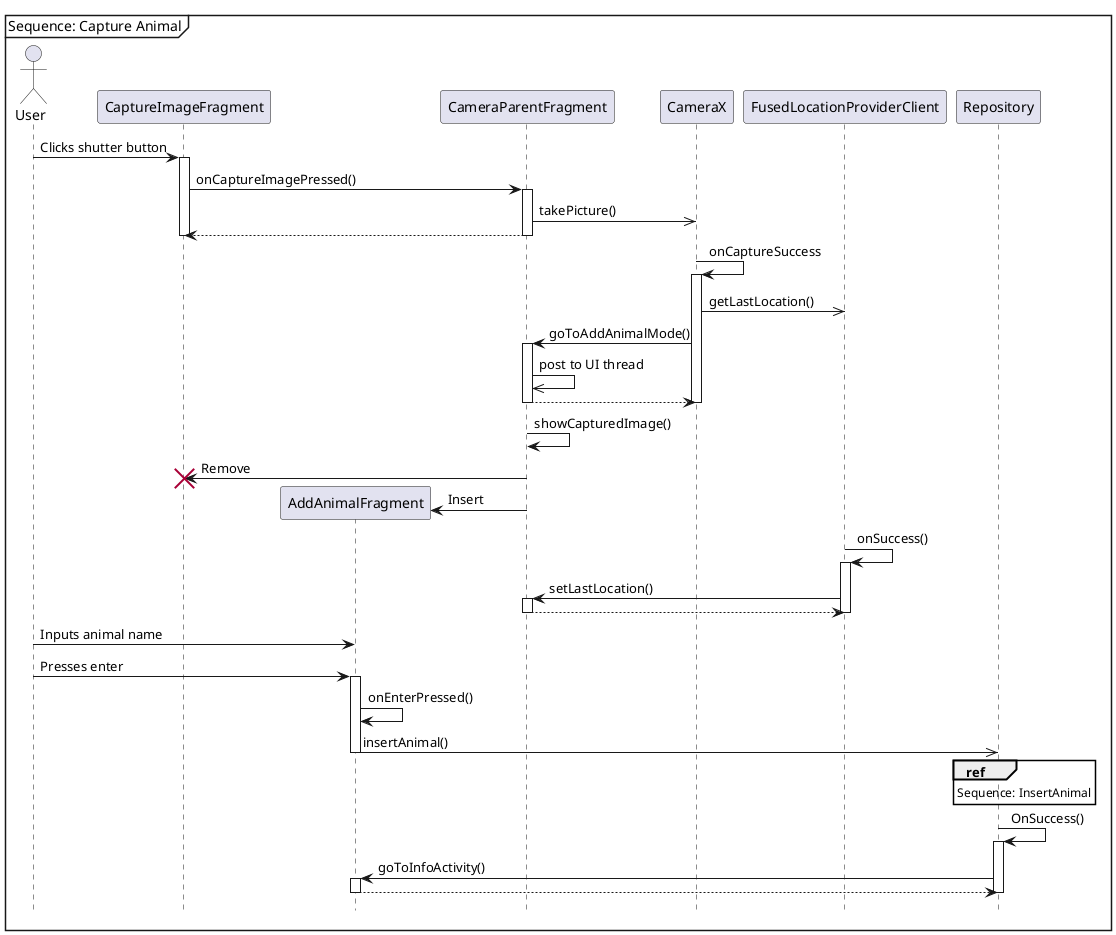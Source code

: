 @startuml animal_bank_take_photo_sequence
hide footbox
skinparam shadowing false
skinparam BoxPadding 10

Mainframe Sequence: Capture Animal


actor User
participant "CaptureImageFragment"
participant "AddAnimalFragment"
participant "CameraParentFragment"
participant "CameraX"
participant "FusedLocationProviderClient"
participant "Repository"


User->CaptureImageFragment : Clicks shutter button
activate CaptureImageFragment
CaptureImageFragment->CameraParentFragment : onCaptureImagePressed()
activate CameraParentFragment
CameraParentFragment->>CameraX:takePicture()
CaptureImageFragment<--CameraParentFragment
deactivate CameraParentFragment
deactivate CaptureImageFragment


CameraX->CameraX: onCaptureSuccess
activate CameraX
CameraX->>FusedLocationProviderClient:getLastLocation()
CameraX->CameraParentFragment:goToAddAnimalMode()
activate CameraParentFragment
CameraParentFragment->>CameraParentFragment : post to UI thread
CameraX<--CameraParentFragment
deactivate CameraParentFragment
deactivate CameraX


CameraParentFragment->CameraParentFragment:showCapturedImage()
CameraParentFragment->CaptureImageFragment !! : Remove
CameraParentFragment->AddAnimalFragment ** : Insert



FusedLocationProviderClient->FusedLocationProviderClient: onSuccess()
activate FusedLocationProviderClient
FusedLocationProviderClient->CameraParentFragment:setLastLocation()
activate CameraParentFragment
FusedLocationProviderClient<--CameraParentFragment
deactivate CameraParentFragment
deactivate FusedLocationProviderClient

User->AddAnimalFragment : Inputs animal name
User->AddAnimalFragment : Presses enter
activate AddAnimalFragment
AddAnimalFragment->AddAnimalFragment: onEnterPressed()
AddAnimalFragment->>Repository:insertAnimal()

deactivate AddAnimalFragment

ref over Repository : Sequence: InsertAnimal

Repository->Repository: OnSuccess()
activate Repository
Repository->AddAnimalFragment:goToInfoActivity()
activate AddAnimalFragment
Repository<--AddAnimalFragment
deactivate AddAnimalFragment
deactivate Repository


@enduml